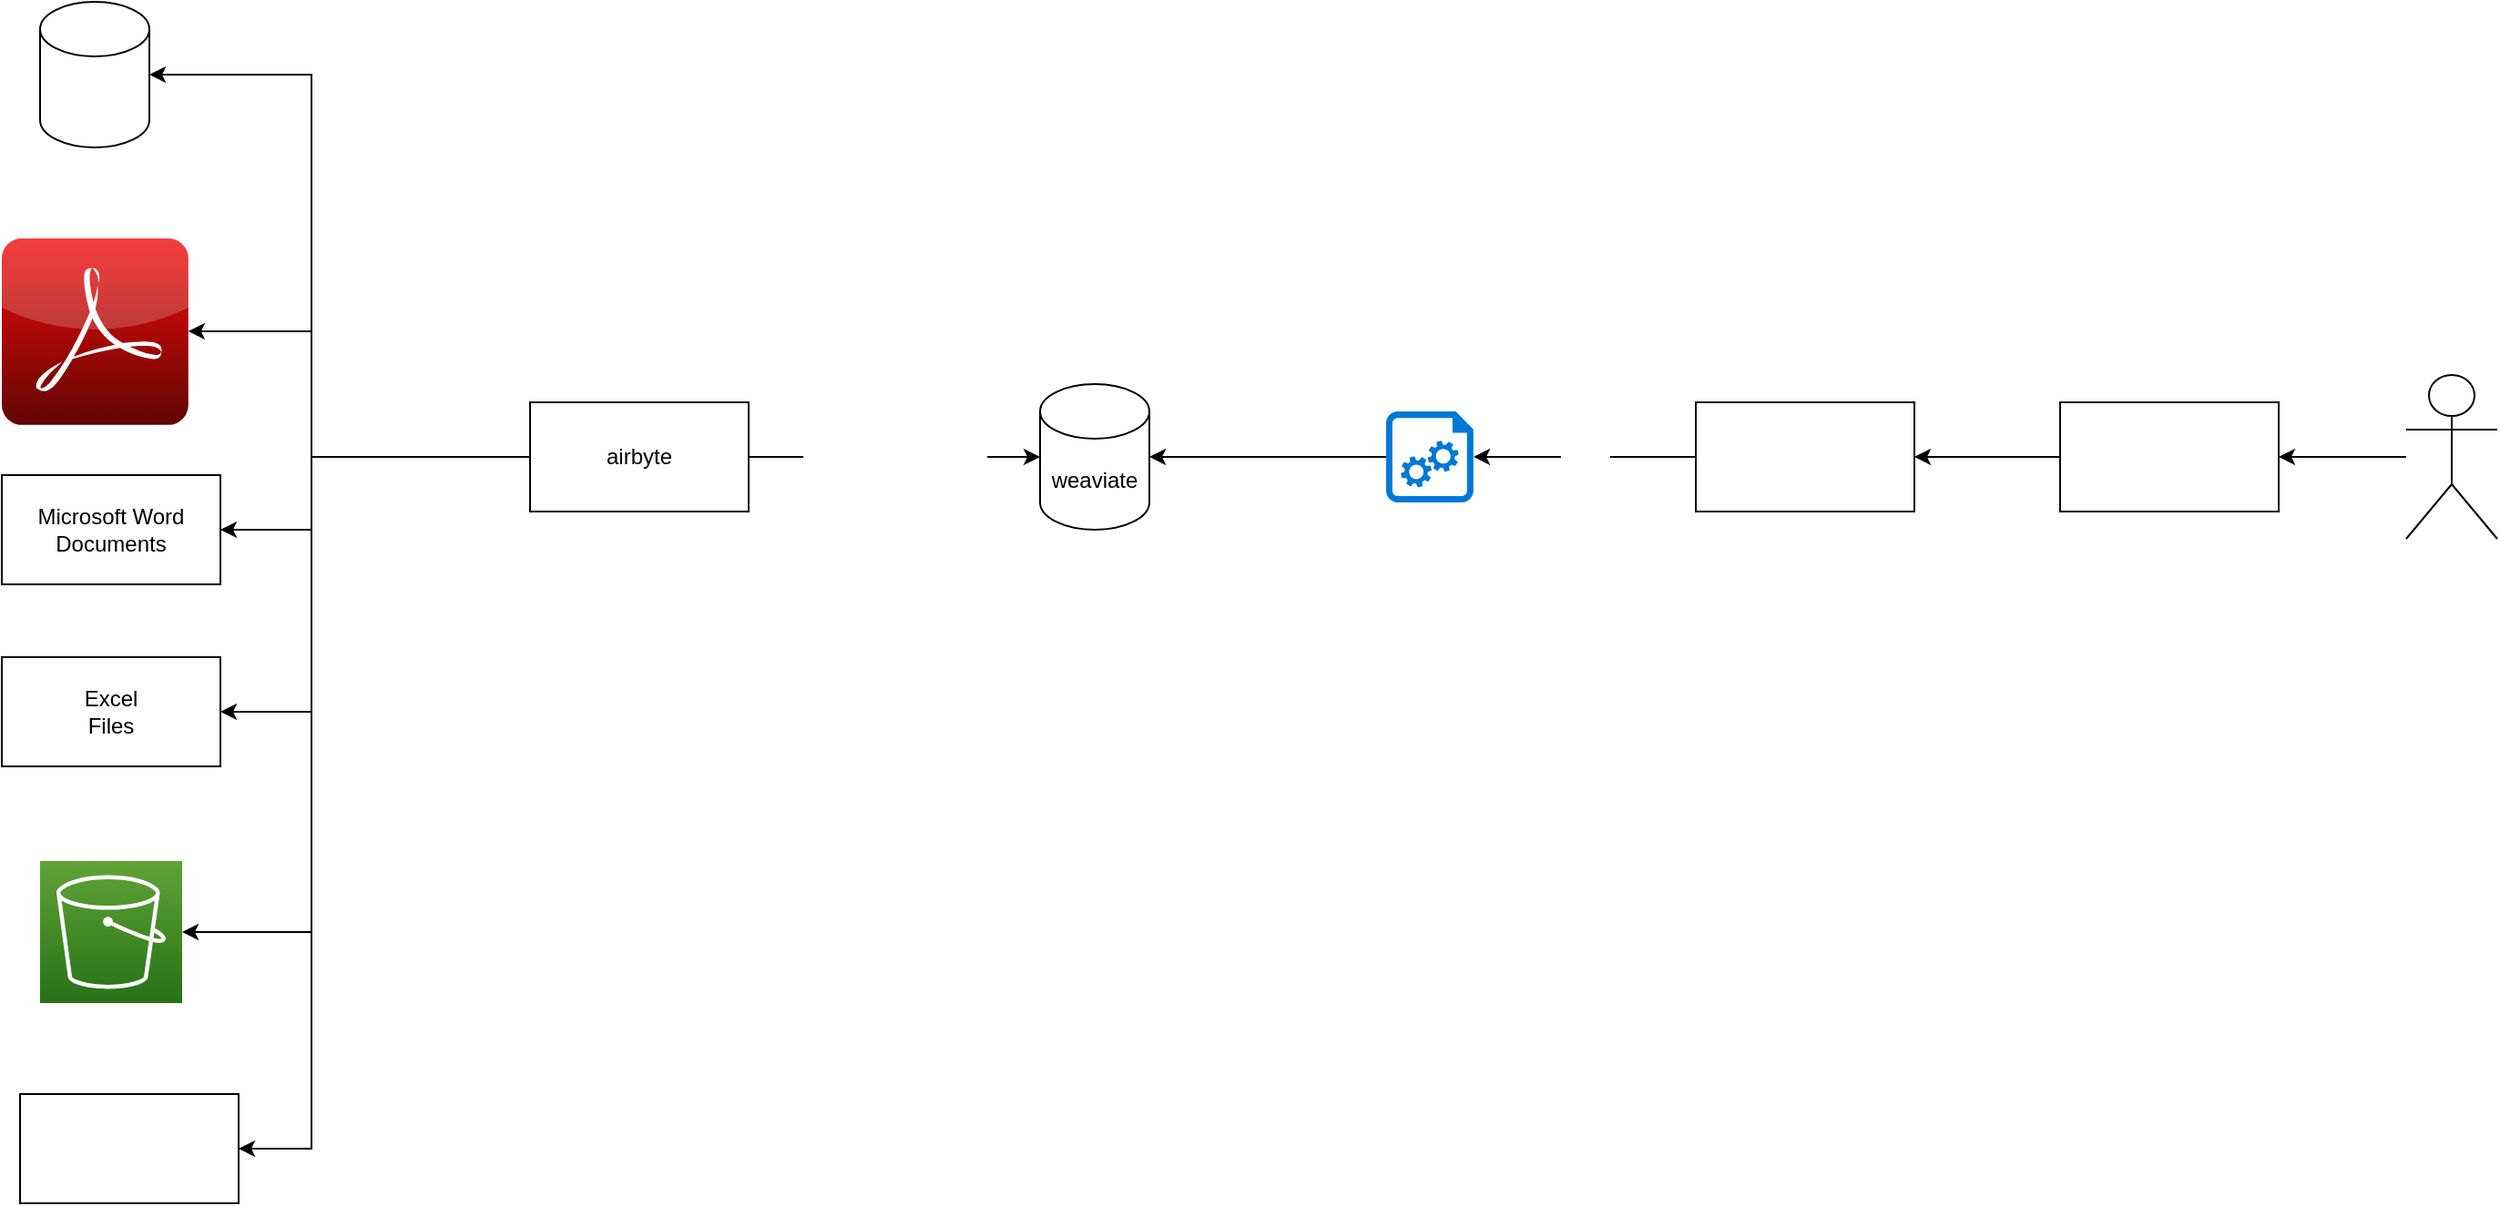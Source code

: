 <mxfile version="20.5.3" type="embed"><diagram id="jZBJEiPudzJ2vF5YFzmK" name="Page-1"><mxGraphModel dx="1750" dy="787" grid="1" gridSize="10" guides="1" tooltips="1" connect="1" arrows="1" fold="1" page="1" pageScale="1" pageWidth="850" pageHeight="1100" math="0" shadow="0"><root><mxCell id="0"/><mxCell id="1" parent="0"/><mxCell id="11" style="edgeStyle=orthogonalEdgeStyle;rounded=0;orthogonalLoop=1;jettySize=auto;html=1;entryX=1;entryY=0.5;entryDx=0;entryDy=0;entryPerimeter=0;fontColor=#FFFFFF;" parent="1" source="2" target="10" edge="1"><mxGeometry relative="1" as="geometry"><Array as="points"><mxPoint x="180" y="250"/><mxPoint x="180" y="40"/></Array></mxGeometry></mxCell><mxCell id="12" style="edgeStyle=orthogonalEdgeStyle;rounded=0;orthogonalLoop=1;jettySize=auto;html=1;fontColor=#FFFFFF;" parent="1" source="2" target="4" edge="1"><mxGeometry relative="1" as="geometry"><Array as="points"><mxPoint x="180" y="250"/><mxPoint x="180" y="181"/></Array></mxGeometry></mxCell><mxCell id="13" style="edgeStyle=orthogonalEdgeStyle;rounded=0;orthogonalLoop=1;jettySize=auto;html=1;fontColor=#FFFFFF;" parent="1" source="2" target="6" edge="1"><mxGeometry relative="1" as="geometry"><Array as="points"><mxPoint x="180" y="250"/><mxPoint x="180" y="290"/></Array></mxGeometry></mxCell><mxCell id="14" style="edgeStyle=orthogonalEdgeStyle;rounded=0;orthogonalLoop=1;jettySize=auto;html=1;entryX=1;entryY=0.5;entryDx=0;entryDy=0;fontColor=#FFFFFF;" parent="1" source="2" target="7" edge="1"><mxGeometry relative="1" as="geometry"><Array as="points"><mxPoint x="180" y="250"/><mxPoint x="180" y="390"/></Array></mxGeometry></mxCell><mxCell id="15" style="edgeStyle=orthogonalEdgeStyle;rounded=0;orthogonalLoop=1;jettySize=auto;html=1;entryX=1;entryY=0.5;entryDx=0;entryDy=0;entryPerimeter=0;fontColor=#FFFFFF;" parent="1" source="2" target="9" edge="1"><mxGeometry relative="1" as="geometry"><Array as="points"><mxPoint x="180" y="250"/><mxPoint x="180" y="511"/></Array></mxGeometry></mxCell><mxCell id="16" value="fetch data" style="edgeLabel;html=1;align=center;verticalAlign=middle;resizable=0;points=[];fontColor=#FFFFFF;fontStyle=1" parent="15" vertex="1" connectable="0"><mxGeometry x="-0.611" y="2" relative="1" as="geometry"><mxPoint x="18" y="8" as="offset"/></mxGeometry></mxCell><mxCell id="17" value="&lt;b&gt;create embeddings&lt;br&gt;and save data&lt;/b&gt;" style="edgeStyle=orthogonalEdgeStyle;rounded=0;orthogonalLoop=1;jettySize=auto;html=1;entryX=0;entryY=0.5;entryDx=0;entryDy=0;entryPerimeter=0;fontColor=#FFFFFF;" parent="1" source="2" target="3" edge="1"><mxGeometry relative="1" as="geometry"/></mxCell><mxCell id="19" style="edgeStyle=orthogonalEdgeStyle;rounded=0;orthogonalLoop=1;jettySize=auto;html=1;entryX=1;entryY=0.5;entryDx=0;entryDy=0;fontColor=#FFFFFF;" parent="1" source="2" target="18" edge="1"><mxGeometry relative="1" as="geometry"><Array as="points"><mxPoint x="180" y="250"/><mxPoint x="180" y="630"/></Array></mxGeometry></mxCell><mxCell id="2" value="airbyte" style="rounded=0;whiteSpace=wrap;html=1;" parent="1" vertex="1"><mxGeometry x="300" y="220" width="120" height="60" as="geometry"/></mxCell><mxCell id="3" value="weaviate" style="shape=cylinder3;whiteSpace=wrap;html=1;boundedLbl=1;backgroundOutline=1;size=15;" parent="1" vertex="1"><mxGeometry x="580" y="210" width="60" height="80" as="geometry"/></mxCell><mxCell id="4" value="" style="dashed=0;outlineConnect=0;html=1;align=center;labelPosition=center;verticalLabelPosition=bottom;verticalAlign=top;shape=mxgraph.webicons.adobe_pdf;fillColor=#F40C0C;gradientColor=#610603" parent="1" vertex="1"><mxGeometry x="10" y="130" width="102.4" height="102.4" as="geometry"/></mxCell><mxCell id="6" value="Microsoft Word&lt;br&gt;Documents" style="rounded=0;whiteSpace=wrap;html=1;" parent="1" vertex="1"><mxGeometry x="10" y="260" width="120" height="60" as="geometry"/></mxCell><mxCell id="7" value="Excel&lt;br&gt;Files" style="rounded=0;whiteSpace=wrap;html=1;" parent="1" vertex="1"><mxGeometry x="10" y="360" width="120" height="60" as="geometry"/></mxCell><mxCell id="9" value="&lt;b&gt;&lt;font color=&quot;#ffffff&quot;&gt;S3 Bucket&lt;/font&gt;&lt;/b&gt;" style="sketch=0;points=[[0,0,0],[0.25,0,0],[0.5,0,0],[0.75,0,0],[1,0,0],[0,1,0],[0.25,1,0],[0.5,1,0],[0.75,1,0],[1,1,0],[0,0.25,0],[0,0.5,0],[0,0.75,0],[1,0.25,0],[1,0.5,0],[1,0.75,0]];outlineConnect=0;fontColor=#232F3E;gradientColor=#60A337;gradientDirection=north;fillColor=#277116;strokeColor=#ffffff;dashed=0;verticalLabelPosition=bottom;verticalAlign=top;align=center;html=1;fontSize=12;fontStyle=0;aspect=fixed;shape=mxgraph.aws4.resourceIcon;resIcon=mxgraph.aws4.s3;" parent="1" vertex="1"><mxGeometry x="31" y="472" width="78" height="78" as="geometry"/></mxCell><mxCell id="10" value="Database" style="shape=cylinder3;whiteSpace=wrap;html=1;boundedLbl=1;backgroundOutline=1;size=15;fontColor=#FFFFFF;" parent="1" vertex="1"><mxGeometry x="31" width="60" height="80" as="geometry"/></mxCell><mxCell id="18" value="...." style="rounded=0;whiteSpace=wrap;html=1;fontColor=#FFFFFF;" parent="1" vertex="1"><mxGeometry x="20" y="600" width="120" height="60" as="geometry"/></mxCell><mxCell id="27" value="proxy" style="edgeStyle=orthogonalEdgeStyle;rounded=0;orthogonalLoop=1;jettySize=auto;html=1;entryX=1;entryY=0.5;entryDx=0;entryDy=0;entryPerimeter=0;fontColor=#FFFFFF;" parent="1" source="20" target="26" edge="1"><mxGeometry relative="1" as="geometry"/></mxCell><mxCell id="20" value="ollama" style="rounded=0;whiteSpace=wrap;html=1;fontColor=#FFFFFF;" parent="1" vertex="1"><mxGeometry x="940" y="220" width="120" height="60" as="geometry"/></mxCell><mxCell id="23" style="edgeStyle=orthogonalEdgeStyle;rounded=0;orthogonalLoop=1;jettySize=auto;html=1;fontColor=#FFFFFF;" parent="1" source="21" target="22" edge="1"><mxGeometry relative="1" as="geometry"/></mxCell><mxCell id="21" value="User" style="shape=umlActor;verticalLabelPosition=bottom;verticalAlign=top;html=1;outlineConnect=0;fontColor=#FFFFFF;" parent="1" vertex="1"><mxGeometry x="1330" y="205" width="50" height="90" as="geometry"/></mxCell><mxCell id="24" style="edgeStyle=orthogonalEdgeStyle;rounded=0;orthogonalLoop=1;jettySize=auto;html=1;fontColor=#FFFFFF;" parent="1" source="22" target="20" edge="1"><mxGeometry relative="1" as="geometry"/></mxCell><mxCell id="22" value="Custom ollama&lt;br&gt;webui" style="rounded=0;whiteSpace=wrap;html=1;fontColor=#FFFFFF;" parent="1" vertex="1"><mxGeometry x="1140" y="220" width="120" height="60" as="geometry"/></mxCell><mxCell id="28" style="edgeStyle=orthogonalEdgeStyle;rounded=0;orthogonalLoop=1;jettySize=auto;html=1;entryX=1;entryY=0.5;entryDx=0;entryDy=0;entryPerimeter=0;fontColor=#FFFFFF;" parent="1" source="26" target="3" edge="1"><mxGeometry relative="1" as="geometry"/></mxCell><mxCell id="26" value="Middleware&lt;br&gt;with llamaindex + more" style="sketch=0;aspect=fixed;pointerEvents=1;shadow=0;dashed=0;html=1;strokeColor=none;labelPosition=center;verticalLabelPosition=bottom;verticalAlign=top;align=center;shape=mxgraph.azure.startup_task;fillColor=#0078D7;fontColor=#FFFFFF;" parent="1" vertex="1"><mxGeometry x="770" y="225" width="48" height="50" as="geometry"/></mxCell></root></mxGraphModel></diagram></mxfile>